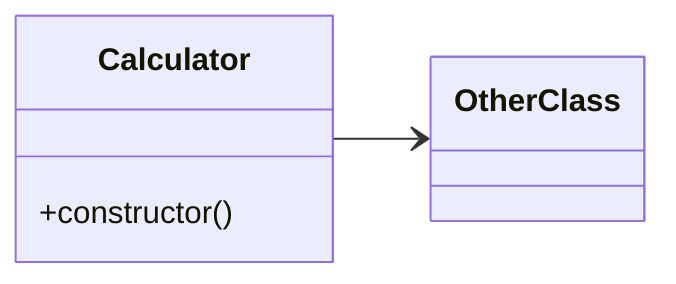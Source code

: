 classDiagram
    %% 1 classes
    direction LR

    class Calculator {
        +constructor()
    }
    Calculator --> OtherClass